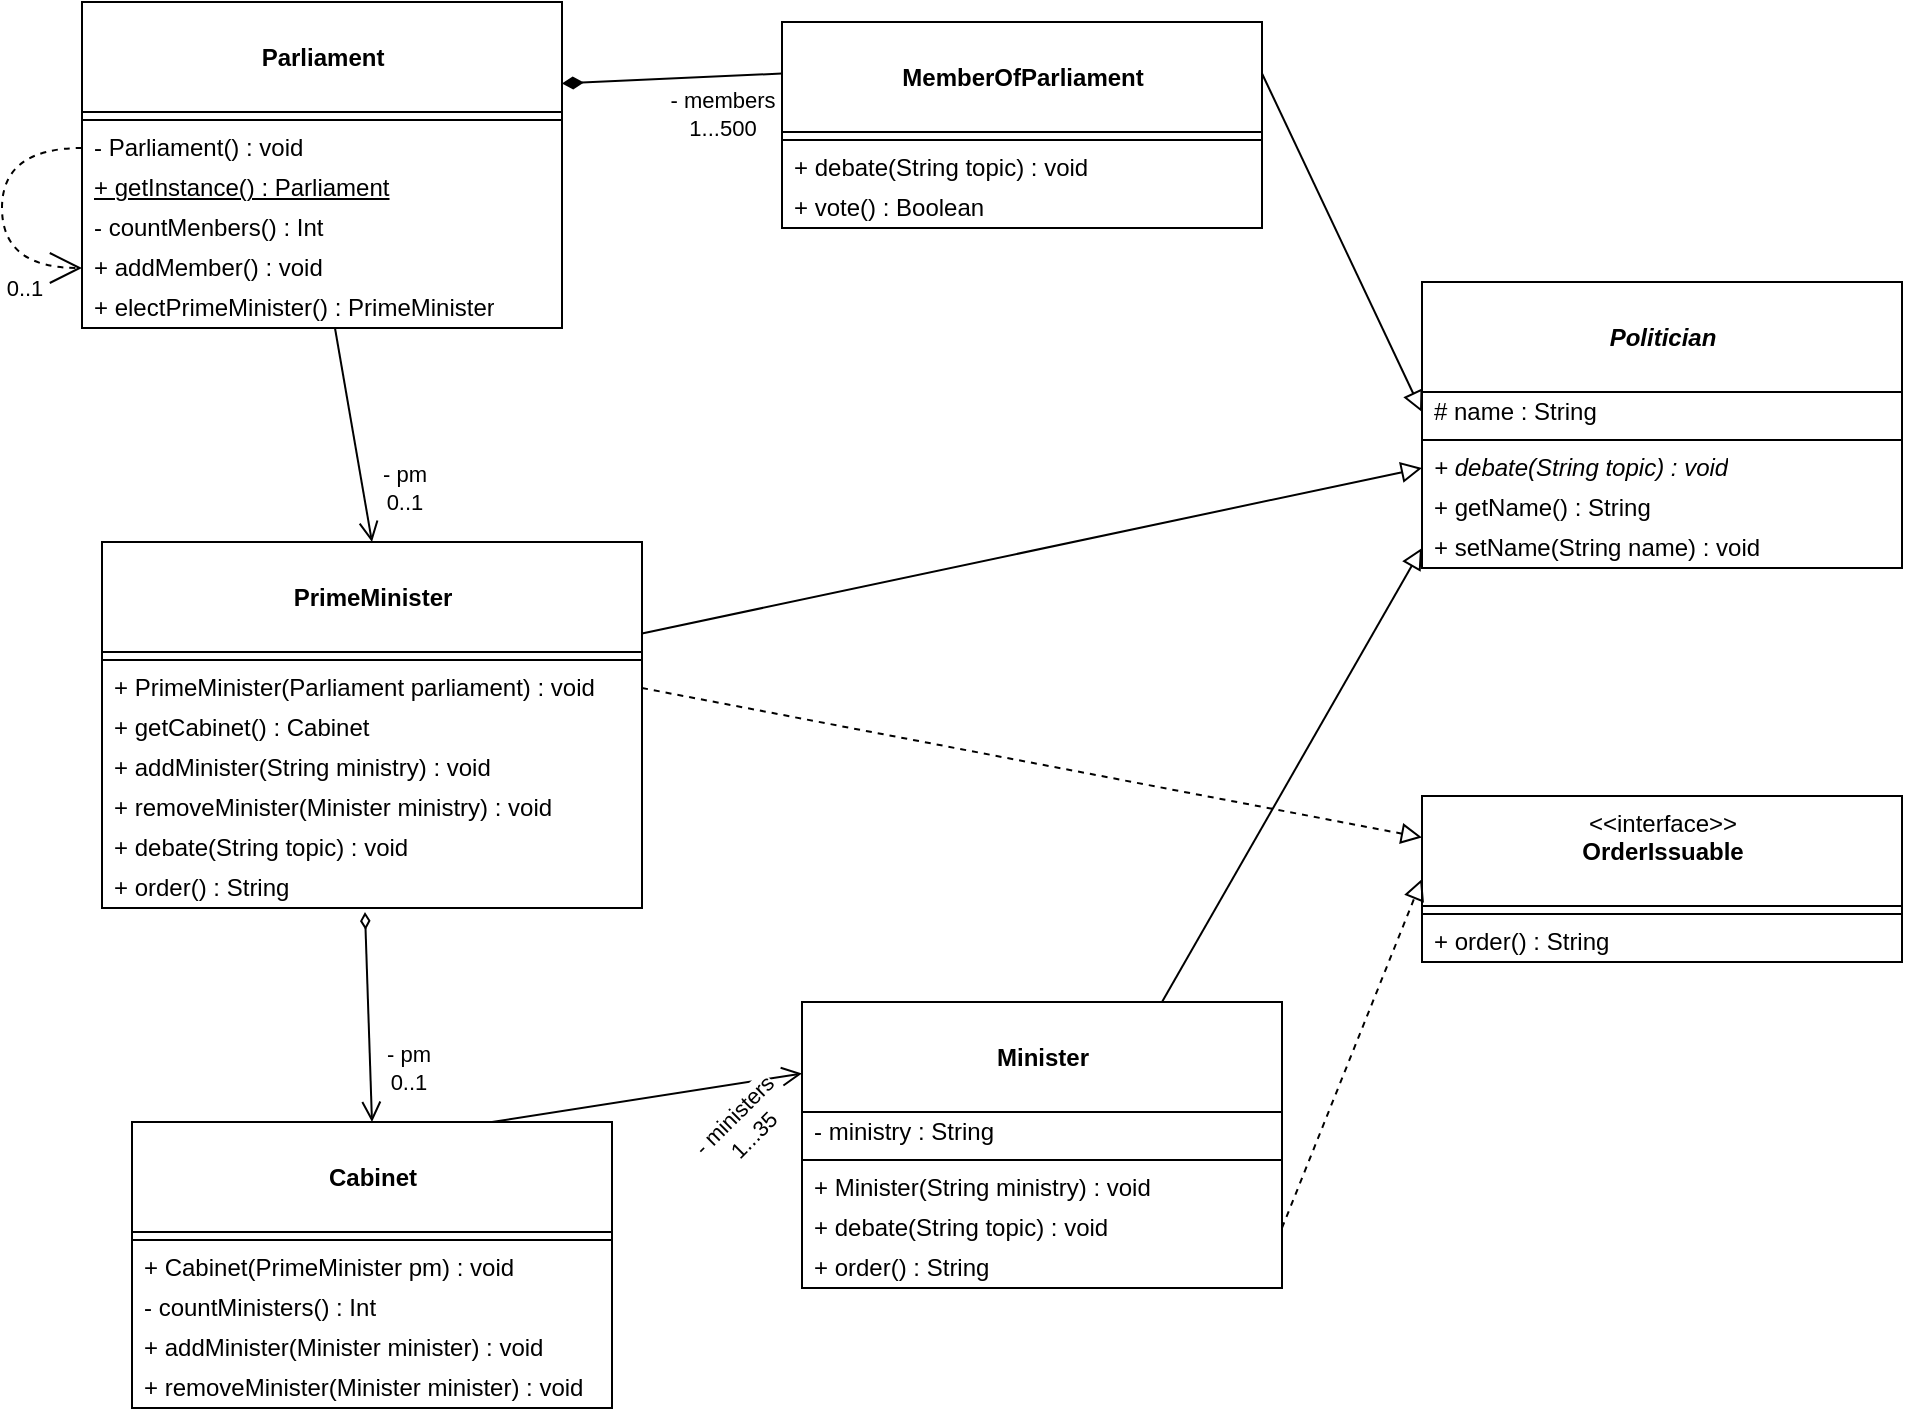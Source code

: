 <mxfile version="15.3.5" type="github">
  <diagram id="bSEzxAJy-D9DUn3MT9_v" name="Page-1">
    <mxGraphModel dx="1221" dy="681" grid="1" gridSize="10" guides="1" tooltips="1" connect="1" arrows="1" fold="1" page="1" pageScale="1" pageWidth="850" pageHeight="1100" math="0" shadow="0">
      <root>
        <mxCell id="0" />
        <mxCell id="1" parent="0" />
        <mxCell id="KFc4B0SlMsZURQO8MXzS-1" value="&lt;br&gt;&lt;b&gt;Parliament&lt;/b&gt;&lt;br&gt;" style="swimlane;fontStyle=0;align=center;verticalAlign=top;childLayout=stackLayout;horizontal=1;startSize=55;horizontalStack=0;resizeParent=1;resizeParentMax=0;resizeLast=0;collapsible=0;marginBottom=0;html=1;hachureGap=4;pointerEvents=0;" vertex="1" parent="1">
          <mxGeometry x="90" y="70" width="240" height="163" as="geometry" />
        </mxCell>
        <mxCell id="KFc4B0SlMsZURQO8MXzS-6" value="" style="line;strokeWidth=1;fillColor=none;align=left;verticalAlign=middle;spacingTop=-1;spacingLeft=3;spacingRight=3;rotatable=0;labelPosition=right;points=[];portConstraint=eastwest;" vertex="1" parent="KFc4B0SlMsZURQO8MXzS-1">
          <mxGeometry y="55" width="240" height="8" as="geometry" />
        </mxCell>
        <mxCell id="KFc4B0SlMsZURQO8MXzS-40" value="- Parliament() : void" style="text;html=1;strokeColor=none;fillColor=none;align=left;verticalAlign=middle;spacingLeft=4;spacingRight=4;overflow=hidden;rotatable=0;points=[[0,0.5],[1,0.5]];portConstraint=eastwest;" vertex="1" parent="KFc4B0SlMsZURQO8MXzS-1">
          <mxGeometry y="63" width="240" height="20" as="geometry" />
        </mxCell>
        <mxCell id="KFc4B0SlMsZURQO8MXzS-8" value="&lt;u&gt;+ getInstance() : Parliament&lt;/u&gt;" style="text;html=1;strokeColor=none;fillColor=none;align=left;verticalAlign=middle;spacingLeft=4;spacingRight=4;overflow=hidden;rotatable=0;points=[[0,0.5],[1,0.5]];portConstraint=eastwest;" vertex="1" parent="KFc4B0SlMsZURQO8MXzS-1">
          <mxGeometry y="83" width="240" height="20" as="geometry" />
        </mxCell>
        <mxCell id="KFc4B0SlMsZURQO8MXzS-39" value="- countMenbers() : Int" style="text;html=1;strokeColor=none;fillColor=none;align=left;verticalAlign=middle;spacingLeft=4;spacingRight=4;overflow=hidden;rotatable=0;points=[[0,0.5],[1,0.5]];portConstraint=eastwest;" vertex="1" parent="KFc4B0SlMsZURQO8MXzS-1">
          <mxGeometry y="103" width="240" height="20" as="geometry" />
        </mxCell>
        <mxCell id="KFc4B0SlMsZURQO8MXzS-41" value="+ addMember() : void" style="text;html=1;strokeColor=none;fillColor=none;align=left;verticalAlign=middle;spacingLeft=4;spacingRight=4;overflow=hidden;rotatable=0;points=[[0,0.5],[1,0.5]];portConstraint=eastwest;" vertex="1" parent="KFc4B0SlMsZURQO8MXzS-1">
          <mxGeometry y="123" width="240" height="20" as="geometry" />
        </mxCell>
        <mxCell id="KFc4B0SlMsZURQO8MXzS-42" value="+ electPrimeMinister() :&amp;nbsp;&lt;span style=&quot;text-align: center&quot;&gt;PrimeMinister&lt;/span&gt;" style="text;html=1;strokeColor=none;fillColor=none;align=left;verticalAlign=middle;spacingLeft=4;spacingRight=4;overflow=hidden;rotatable=0;points=[[0,0.5],[1,0.5]];portConstraint=eastwest;" vertex="1" parent="KFc4B0SlMsZURQO8MXzS-1">
          <mxGeometry y="143" width="240" height="20" as="geometry" />
        </mxCell>
        <mxCell id="KFc4B0SlMsZURQO8MXzS-78" value="" style="endArrow=open;html=1;rounded=0;align=center;verticalAlign=bottom;dashed=1;endFill=0;labelBackgroundColor=none;startSize=14;endSize=14;sourcePerimeterSpacing=8;targetPerimeterSpacing=8;exitX=0;exitY=0.5;exitDx=0;exitDy=0;edgeStyle=orthogonalEdgeStyle;curved=1;entryX=0;entryY=0.5;entryDx=0;entryDy=0;" edge="1" parent="KFc4B0SlMsZURQO8MXzS-1" source="KFc4B0SlMsZURQO8MXzS-40" target="KFc4B0SlMsZURQO8MXzS-41">
          <mxGeometry relative="1" as="geometry">
            <mxPoint x="-160" y="162" as="sourcePoint" />
            <mxPoint x="-20" y="120" as="targetPoint" />
            <Array as="points">
              <mxPoint x="-40" y="73" />
              <mxPoint x="-40" y="133" />
            </Array>
          </mxGeometry>
        </mxCell>
        <mxCell id="KFc4B0SlMsZURQO8MXzS-80" value="0..1" style="edgeLabel;html=1;align=center;verticalAlign=middle;resizable=0;points=[];" vertex="1" connectable="0" parent="KFc4B0SlMsZURQO8MXzS-78">
          <mxGeometry x="0.577" y="9" relative="1" as="geometry">
            <mxPoint y="19" as="offset" />
          </mxGeometry>
        </mxCell>
        <mxCell id="KFc4B0SlMsZURQO8MXzS-17" value="&lt;br&gt;&lt;b&gt;PrimeMinister&lt;/b&gt;" style="swimlane;fontStyle=0;align=center;verticalAlign=top;childLayout=stackLayout;horizontal=1;startSize=55;horizontalStack=0;resizeParent=1;resizeParentMax=0;resizeLast=0;collapsible=0;marginBottom=0;html=1;hachureGap=4;pointerEvents=0;" vertex="1" parent="1">
          <mxGeometry x="100" y="340" width="270" height="183" as="geometry" />
        </mxCell>
        <mxCell id="KFc4B0SlMsZURQO8MXzS-18" value="" style="line;strokeWidth=1;fillColor=none;align=left;verticalAlign=middle;spacingTop=-1;spacingLeft=3;spacingRight=3;rotatable=0;labelPosition=right;points=[];portConstraint=eastwest;" vertex="1" parent="KFc4B0SlMsZURQO8MXzS-17">
          <mxGeometry y="55" width="270" height="8" as="geometry" />
        </mxCell>
        <mxCell id="KFc4B0SlMsZURQO8MXzS-20" value="+ PrimeMinister(Parliament parliament) : void" style="text;html=1;strokeColor=none;fillColor=none;align=left;verticalAlign=middle;spacingLeft=4;spacingRight=4;overflow=hidden;rotatable=0;points=[[0,0.5],[1,0.5]];portConstraint=eastwest;" vertex="1" parent="KFc4B0SlMsZURQO8MXzS-17">
          <mxGeometry y="63" width="270" height="20" as="geometry" />
        </mxCell>
        <mxCell id="KFc4B0SlMsZURQO8MXzS-46" value="+ getCabinet() : Cabinet" style="text;html=1;strokeColor=none;fillColor=none;align=left;verticalAlign=middle;spacingLeft=4;spacingRight=4;overflow=hidden;rotatable=0;points=[[0,0.5],[1,0.5]];portConstraint=eastwest;" vertex="1" parent="KFc4B0SlMsZURQO8MXzS-17">
          <mxGeometry y="83" width="270" height="20" as="geometry" />
        </mxCell>
        <mxCell id="KFc4B0SlMsZURQO8MXzS-47" value="+ addMinister(String ministry) : void" style="text;html=1;strokeColor=none;fillColor=none;align=left;verticalAlign=middle;spacingLeft=4;spacingRight=4;overflow=hidden;rotatable=0;points=[[0,0.5],[1,0.5]];portConstraint=eastwest;" vertex="1" parent="KFc4B0SlMsZURQO8MXzS-17">
          <mxGeometry y="103" width="270" height="20" as="geometry" />
        </mxCell>
        <mxCell id="KFc4B0SlMsZURQO8MXzS-48" value="+ removeMinister(Minister ministry) : void" style="text;html=1;strokeColor=none;fillColor=none;align=left;verticalAlign=middle;spacingLeft=4;spacingRight=4;overflow=hidden;rotatable=0;points=[[0,0.5],[1,0.5]];portConstraint=eastwest;" vertex="1" parent="KFc4B0SlMsZURQO8MXzS-17">
          <mxGeometry y="123" width="270" height="20" as="geometry" />
        </mxCell>
        <mxCell id="KFc4B0SlMsZURQO8MXzS-49" value="+ debate(String topic) : void" style="text;html=1;strokeColor=none;fillColor=none;align=left;verticalAlign=middle;spacingLeft=4;spacingRight=4;overflow=hidden;rotatable=0;points=[[0,0.5],[1,0.5]];portConstraint=eastwest;" vertex="1" parent="KFc4B0SlMsZURQO8MXzS-17">
          <mxGeometry y="143" width="270" height="20" as="geometry" />
        </mxCell>
        <mxCell id="KFc4B0SlMsZURQO8MXzS-50" value="+ order() : String" style="text;html=1;strokeColor=none;fillColor=none;align=left;verticalAlign=middle;spacingLeft=4;spacingRight=4;overflow=hidden;rotatable=0;points=[[0,0.5],[1,0.5]];portConstraint=eastwest;" vertex="1" parent="KFc4B0SlMsZURQO8MXzS-17">
          <mxGeometry y="163" width="270" height="20" as="geometry" />
        </mxCell>
        <mxCell id="KFc4B0SlMsZURQO8MXzS-25" value="&lt;br&gt;&lt;b&gt;MemberOfParliament&lt;/b&gt;" style="swimlane;fontStyle=0;align=center;verticalAlign=top;childLayout=stackLayout;horizontal=1;startSize=55;horizontalStack=0;resizeParent=1;resizeParentMax=0;resizeLast=0;collapsible=0;marginBottom=0;html=1;hachureGap=4;pointerEvents=0;" vertex="1" parent="1">
          <mxGeometry x="440" y="80" width="240" height="103" as="geometry" />
        </mxCell>
        <mxCell id="KFc4B0SlMsZURQO8MXzS-26" value="" style="line;strokeWidth=1;fillColor=none;align=left;verticalAlign=middle;spacingTop=-1;spacingLeft=3;spacingRight=3;rotatable=0;labelPosition=right;points=[];portConstraint=eastwest;" vertex="1" parent="KFc4B0SlMsZURQO8MXzS-25">
          <mxGeometry y="55" width="240" height="8" as="geometry" />
        </mxCell>
        <mxCell id="KFc4B0SlMsZURQO8MXzS-28" value="+ debate(String topic) : void" style="text;html=1;strokeColor=none;fillColor=none;align=left;verticalAlign=middle;spacingLeft=4;spacingRight=4;overflow=hidden;rotatable=0;points=[[0,0.5],[1,0.5]];portConstraint=eastwest;" vertex="1" parent="KFc4B0SlMsZURQO8MXzS-25">
          <mxGeometry y="63" width="240" height="20" as="geometry" />
        </mxCell>
        <mxCell id="KFc4B0SlMsZURQO8MXzS-62" value="+ vote() : Boolean" style="text;html=1;strokeColor=none;fillColor=none;align=left;verticalAlign=middle;spacingLeft=4;spacingRight=4;overflow=hidden;rotatable=0;points=[[0,0.5],[1,0.5]];portConstraint=eastwest;" vertex="1" parent="KFc4B0SlMsZURQO8MXzS-25">
          <mxGeometry y="83" width="240" height="20" as="geometry" />
        </mxCell>
        <mxCell id="KFc4B0SlMsZURQO8MXzS-29" value="&lt;i&gt;&lt;br&gt;&lt;b&gt;Politician&lt;/b&gt;&lt;/i&gt;" style="swimlane;fontStyle=0;align=center;verticalAlign=top;childLayout=stackLayout;horizontal=1;startSize=55;horizontalStack=0;resizeParent=1;resizeParentMax=0;resizeLast=0;collapsible=0;marginBottom=0;html=1;hachureGap=4;pointerEvents=0;" vertex="1" parent="1">
          <mxGeometry x="760" y="210" width="240" height="143" as="geometry" />
        </mxCell>
        <mxCell id="KFc4B0SlMsZURQO8MXzS-32" value="# name : String" style="text;html=1;strokeColor=none;fillColor=none;align=left;verticalAlign=middle;spacingLeft=4;spacingRight=4;overflow=hidden;rotatable=0;points=[[0,0.5],[1,0.5]];portConstraint=eastwest;" vertex="1" parent="KFc4B0SlMsZURQO8MXzS-29">
          <mxGeometry y="55" width="240" height="20" as="geometry" />
        </mxCell>
        <mxCell id="KFc4B0SlMsZURQO8MXzS-30" value="" style="line;strokeWidth=1;fillColor=none;align=left;verticalAlign=middle;spacingTop=-1;spacingLeft=3;spacingRight=3;rotatable=0;labelPosition=right;points=[];portConstraint=eastwest;" vertex="1" parent="KFc4B0SlMsZURQO8MXzS-29">
          <mxGeometry y="75" width="240" height="8" as="geometry" />
        </mxCell>
        <mxCell id="KFc4B0SlMsZURQO8MXzS-35" value="&lt;i&gt;+ debate(String topic) : void&lt;/i&gt;" style="text;html=1;strokeColor=none;fillColor=none;align=left;verticalAlign=middle;spacingLeft=4;spacingRight=4;overflow=hidden;rotatable=0;points=[[0,0.5],[1,0.5]];portConstraint=eastwest;" vertex="1" parent="KFc4B0SlMsZURQO8MXzS-29">
          <mxGeometry y="83" width="240" height="20" as="geometry" />
        </mxCell>
        <mxCell id="KFc4B0SlMsZURQO8MXzS-36" value="+ getName() : String" style="text;html=1;strokeColor=none;fillColor=none;align=left;verticalAlign=middle;spacingLeft=4;spacingRight=4;overflow=hidden;rotatable=0;points=[[0,0.5],[1,0.5]];portConstraint=eastwest;" vertex="1" parent="KFc4B0SlMsZURQO8MXzS-29">
          <mxGeometry y="103" width="240" height="20" as="geometry" />
        </mxCell>
        <mxCell id="KFc4B0SlMsZURQO8MXzS-37" value="+ setName(String name) : void" style="text;html=1;strokeColor=none;fillColor=none;align=left;verticalAlign=middle;spacingLeft=4;spacingRight=4;overflow=hidden;rotatable=0;points=[[0,0.5],[1,0.5]];portConstraint=eastwest;" vertex="1" parent="KFc4B0SlMsZURQO8MXzS-29">
          <mxGeometry y="123" width="240" height="20" as="geometry" />
        </mxCell>
        <mxCell id="KFc4B0SlMsZURQO8MXzS-33" value="" style="endArrow=block;html=1;rounded=0;align=center;verticalAlign=bottom;endFill=0;labelBackgroundColor=none;endSize=8;sourcePerimeterSpacing=8;targetPerimeterSpacing=8;exitX=1;exitY=0.25;exitDx=0;exitDy=0;entryX=0;entryY=0.5;entryDx=0;entryDy=0;" edge="1" parent="1" source="KFc4B0SlMsZURQO8MXzS-25" target="KFc4B0SlMsZURQO8MXzS-32">
          <mxGeometry relative="1" as="geometry">
            <mxPoint x="630" y="283" as="sourcePoint" />
            <mxPoint x="700" y="283" as="targetPoint" />
          </mxGeometry>
        </mxCell>
        <mxCell id="KFc4B0SlMsZURQO8MXzS-34" value="" style="resizable=0;html=1;align=center;verticalAlign=top;labelBackgroundColor=none;" connectable="0" vertex="1" parent="KFc4B0SlMsZURQO8MXzS-33">
          <mxGeometry relative="1" as="geometry" />
        </mxCell>
        <mxCell id="KFc4B0SlMsZURQO8MXzS-38" value="" style="endArrow=open;startArrow=none;endFill=0;startFill=0;endSize=8;html=1;verticalAlign=bottom;labelBackgroundColor=none;strokeWidth=1;sourcePerimeterSpacing=8;targetPerimeterSpacing=8;entryX=0.5;entryY=0;entryDx=0;entryDy=0;exitX=0.527;exitY=1;exitDx=0;exitDy=0;exitPerimeter=0;" edge="1" parent="1" source="KFc4B0SlMsZURQO8MXzS-42" target="KFc4B0SlMsZURQO8MXzS-17">
          <mxGeometry width="160" relative="1" as="geometry">
            <mxPoint x="100" y="260" as="sourcePoint" />
            <mxPoint x="200" y="310" as="targetPoint" />
          </mxGeometry>
        </mxCell>
        <mxCell id="KFc4B0SlMsZURQO8MXzS-45" value="- pm&lt;br&gt;0..1" style="edgeLabel;html=1;align=center;verticalAlign=middle;resizable=0;points=[];" vertex="1" connectable="0" parent="KFc4B0SlMsZURQO8MXzS-38">
          <mxGeometry x="0.704" y="-2" relative="1" as="geometry">
            <mxPoint x="20" y="-12" as="offset" />
          </mxGeometry>
        </mxCell>
        <mxCell id="KFc4B0SlMsZURQO8MXzS-43" value="" style="endArrow=none;startArrow=diamondThin;endFill=0;startFill=1;html=1;verticalAlign=bottom;labelBackgroundColor=none;strokeWidth=1;startSize=8;endSize=8;sourcePerimeterSpacing=8;targetPerimeterSpacing=8;exitX=1;exitY=0.25;exitDx=0;exitDy=0;entryX=0;entryY=0.25;entryDx=0;entryDy=0;" edge="1" parent="1" source="KFc4B0SlMsZURQO8MXzS-1" target="KFc4B0SlMsZURQO8MXzS-25">
          <mxGeometry width="160" relative="1" as="geometry">
            <mxPoint x="370" y="140" as="sourcePoint" />
            <mxPoint x="530" y="140" as="targetPoint" />
          </mxGeometry>
        </mxCell>
        <mxCell id="KFc4B0SlMsZURQO8MXzS-44" value="- members&lt;br&gt;1...500" style="edgeLabel;html=1;align=center;verticalAlign=middle;resizable=0;points=[];" vertex="1" connectable="0" parent="KFc4B0SlMsZURQO8MXzS-43">
          <mxGeometry x="0.739" y="3" relative="1" as="geometry">
            <mxPoint x="-16" y="22" as="offset" />
          </mxGeometry>
        </mxCell>
        <mxCell id="KFc4B0SlMsZURQO8MXzS-51" value="&lt;br&gt;&lt;b&gt;Minister&lt;/b&gt;" style="swimlane;fontStyle=0;align=center;verticalAlign=top;childLayout=stackLayout;horizontal=1;startSize=55;horizontalStack=0;resizeParent=1;resizeParentMax=0;resizeLast=0;collapsible=0;marginBottom=0;html=1;hachureGap=4;pointerEvents=0;" vertex="1" parent="1">
          <mxGeometry x="450" y="570" width="240" height="143" as="geometry" />
        </mxCell>
        <mxCell id="KFc4B0SlMsZURQO8MXzS-70" value="- ministry : String" style="text;html=1;strokeColor=none;fillColor=none;align=left;verticalAlign=middle;spacingLeft=4;spacingRight=4;overflow=hidden;rotatable=0;points=[[0,0.5],[1,0.5]];portConstraint=eastwest;" vertex="1" parent="KFc4B0SlMsZURQO8MXzS-51">
          <mxGeometry y="55" width="240" height="20" as="geometry" />
        </mxCell>
        <mxCell id="KFc4B0SlMsZURQO8MXzS-52" value="" style="line;strokeWidth=1;fillColor=none;align=left;verticalAlign=middle;spacingTop=-1;spacingLeft=3;spacingRight=3;rotatable=0;labelPosition=right;points=[];portConstraint=eastwest;" vertex="1" parent="KFc4B0SlMsZURQO8MXzS-51">
          <mxGeometry y="75" width="240" height="8" as="geometry" />
        </mxCell>
        <mxCell id="KFc4B0SlMsZURQO8MXzS-54" value="+ Minister(String ministry) : void" style="text;html=1;strokeColor=none;fillColor=none;align=left;verticalAlign=middle;spacingLeft=4;spacingRight=4;overflow=hidden;rotatable=0;points=[[0,0.5],[1,0.5]];portConstraint=eastwest;" vertex="1" parent="KFc4B0SlMsZURQO8MXzS-51">
          <mxGeometry y="83" width="240" height="20" as="geometry" />
        </mxCell>
        <mxCell id="KFc4B0SlMsZURQO8MXzS-71" value="+ debate(String topic) : void" style="text;html=1;strokeColor=none;fillColor=none;align=left;verticalAlign=middle;spacingLeft=4;spacingRight=4;overflow=hidden;rotatable=0;points=[[0,0.5],[1,0.5]];portConstraint=eastwest;" vertex="1" parent="KFc4B0SlMsZURQO8MXzS-51">
          <mxGeometry y="103" width="240" height="20" as="geometry" />
        </mxCell>
        <mxCell id="KFc4B0SlMsZURQO8MXzS-72" value="+ order() : String" style="text;html=1;strokeColor=none;fillColor=none;align=left;verticalAlign=middle;spacingLeft=4;spacingRight=4;overflow=hidden;rotatable=0;points=[[0,0.5],[1,0.5]];portConstraint=eastwest;" vertex="1" parent="KFc4B0SlMsZURQO8MXzS-51">
          <mxGeometry y="123" width="240" height="20" as="geometry" />
        </mxCell>
        <mxCell id="KFc4B0SlMsZURQO8MXzS-55" value="&lt;br&gt;&lt;b&gt;Cabinet&lt;/b&gt;" style="swimlane;fontStyle=0;align=center;verticalAlign=top;childLayout=stackLayout;horizontal=1;startSize=55;horizontalStack=0;resizeParent=1;resizeParentMax=0;resizeLast=0;collapsible=0;marginBottom=0;html=1;hachureGap=4;pointerEvents=0;" vertex="1" parent="1">
          <mxGeometry x="115" y="630" width="240" height="143" as="geometry" />
        </mxCell>
        <mxCell id="KFc4B0SlMsZURQO8MXzS-56" value="" style="line;strokeWidth=1;fillColor=none;align=left;verticalAlign=middle;spacingTop=-1;spacingLeft=3;spacingRight=3;rotatable=0;labelPosition=right;points=[];portConstraint=eastwest;" vertex="1" parent="KFc4B0SlMsZURQO8MXzS-55">
          <mxGeometry y="55" width="240" height="8" as="geometry" />
        </mxCell>
        <mxCell id="KFc4B0SlMsZURQO8MXzS-58" value="+ Cabinet(PrimeMinister pm) : void" style="text;html=1;strokeColor=none;fillColor=none;align=left;verticalAlign=middle;spacingLeft=4;spacingRight=4;overflow=hidden;rotatable=0;points=[[0,0.5],[1,0.5]];portConstraint=eastwest;" vertex="1" parent="KFc4B0SlMsZURQO8MXzS-55">
          <mxGeometry y="63" width="240" height="20" as="geometry" />
        </mxCell>
        <mxCell id="KFc4B0SlMsZURQO8MXzS-59" value="- countMinisters() : Int" style="text;html=1;strokeColor=none;fillColor=none;align=left;verticalAlign=middle;spacingLeft=4;spacingRight=4;overflow=hidden;rotatable=0;points=[[0,0.5],[1,0.5]];portConstraint=eastwest;" vertex="1" parent="KFc4B0SlMsZURQO8MXzS-55">
          <mxGeometry y="83" width="240" height="20" as="geometry" />
        </mxCell>
        <mxCell id="KFc4B0SlMsZURQO8MXzS-60" value="+ addMinister(Minister minister) : void" style="text;html=1;strokeColor=none;fillColor=none;align=left;verticalAlign=middle;spacingLeft=4;spacingRight=4;overflow=hidden;rotatable=0;points=[[0,0.5],[1,0.5]];portConstraint=eastwest;" vertex="1" parent="KFc4B0SlMsZURQO8MXzS-55">
          <mxGeometry y="103" width="240" height="20" as="geometry" />
        </mxCell>
        <mxCell id="KFc4B0SlMsZURQO8MXzS-61" value="+ removeMinister(Minister minister) : void" style="text;html=1;strokeColor=none;fillColor=none;align=left;verticalAlign=middle;spacingLeft=4;spacingRight=4;overflow=hidden;rotatable=0;points=[[0,0.5],[1,0.5]];portConstraint=eastwest;" vertex="1" parent="KFc4B0SlMsZURQO8MXzS-55">
          <mxGeometry y="123" width="240" height="20" as="geometry" />
        </mxCell>
        <mxCell id="KFc4B0SlMsZURQO8MXzS-64" value="&amp;lt;&amp;lt;interface&amp;gt;&amp;gt;&lt;br&gt;&lt;b&gt;OrderIssuable&lt;/b&gt;" style="swimlane;fontStyle=0;align=center;verticalAlign=top;childLayout=stackLayout;horizontal=1;startSize=55;horizontalStack=0;resizeParent=1;resizeParentMax=0;resizeLast=0;collapsible=0;marginBottom=0;html=1;hachureGap=4;pointerEvents=0;" vertex="1" parent="1">
          <mxGeometry x="760" y="467" width="240" height="83" as="geometry" />
        </mxCell>
        <mxCell id="KFc4B0SlMsZURQO8MXzS-65" value="" style="line;strokeWidth=1;fillColor=none;align=left;verticalAlign=middle;spacingTop=-1;spacingLeft=3;spacingRight=3;rotatable=0;labelPosition=right;points=[];portConstraint=eastwest;" vertex="1" parent="KFc4B0SlMsZURQO8MXzS-64">
          <mxGeometry y="55" width="240" height="8" as="geometry" />
        </mxCell>
        <mxCell id="KFc4B0SlMsZURQO8MXzS-67" value="+ order() : String" style="text;html=1;strokeColor=none;fillColor=none;align=left;verticalAlign=middle;spacingLeft=4;spacingRight=4;overflow=hidden;rotatable=0;points=[[0,0.5],[1,0.5]];portConstraint=eastwest;" vertex="1" parent="KFc4B0SlMsZURQO8MXzS-64">
          <mxGeometry y="63" width="240" height="20" as="geometry" />
        </mxCell>
        <mxCell id="KFc4B0SlMsZURQO8MXzS-68" value="" style="endArrow=block;html=1;rounded=0;align=center;verticalAlign=bottom;endFill=0;labelBackgroundColor=none;endSize=8;sourcePerimeterSpacing=8;targetPerimeterSpacing=8;exitX=0.75;exitY=0;exitDx=0;exitDy=0;entryX=0;entryY=0.5;entryDx=0;entryDy=0;" edge="1" parent="1" source="KFc4B0SlMsZURQO8MXzS-51" target="KFc4B0SlMsZURQO8MXzS-37">
          <mxGeometry relative="1" as="geometry">
            <mxPoint x="640" y="370" as="sourcePoint" />
            <mxPoint x="710" y="370" as="targetPoint" />
          </mxGeometry>
        </mxCell>
        <mxCell id="KFc4B0SlMsZURQO8MXzS-69" value="" style="resizable=0;html=1;align=center;verticalAlign=top;labelBackgroundColor=none;" connectable="0" vertex="1" parent="KFc4B0SlMsZURQO8MXzS-68">
          <mxGeometry relative="1" as="geometry" />
        </mxCell>
        <mxCell id="KFc4B0SlMsZURQO8MXzS-73" value="" style="endArrow=block;startArrow=none;endFill=0;startFill=0;endSize=8;html=1;verticalAlign=bottom;dashed=1;labelBackgroundColor=none;sourcePerimeterSpacing=8;targetPerimeterSpacing=8;exitX=1;exitY=0.5;exitDx=0;exitDy=0;entryX=0;entryY=0.5;entryDx=0;entryDy=0;" edge="1" parent="1" source="KFc4B0SlMsZURQO8MXzS-71" target="KFc4B0SlMsZURQO8MXzS-64">
          <mxGeometry width="160" relative="1" as="geometry">
            <mxPoint x="670" y="520" as="sourcePoint" />
            <mxPoint x="830" y="520" as="targetPoint" />
          </mxGeometry>
        </mxCell>
        <mxCell id="KFc4B0SlMsZURQO8MXzS-74" value="" style="endArrow=block;html=1;rounded=0;align=center;verticalAlign=bottom;endFill=0;labelBackgroundColor=none;endSize=8;sourcePerimeterSpacing=8;targetPerimeterSpacing=8;exitX=1;exitY=0.25;exitDx=0;exitDy=0;entryX=0;entryY=0.5;entryDx=0;entryDy=0;" edge="1" parent="1" source="KFc4B0SlMsZURQO8MXzS-17" target="KFc4B0SlMsZURQO8MXzS-35">
          <mxGeometry relative="1" as="geometry">
            <mxPoint x="430" y="329.75" as="sourcePoint" />
            <mxPoint x="490" y="500" as="targetPoint" />
          </mxGeometry>
        </mxCell>
        <mxCell id="KFc4B0SlMsZURQO8MXzS-75" value="" style="resizable=0;html=1;align=center;verticalAlign=top;labelBackgroundColor=none;" connectable="0" vertex="1" parent="KFc4B0SlMsZURQO8MXzS-74">
          <mxGeometry relative="1" as="geometry" />
        </mxCell>
        <mxCell id="KFc4B0SlMsZURQO8MXzS-76" value="" style="endArrow=open;startArrow=diamondThin;endFill=0;startFill=0;endSize=8;html=1;verticalAlign=bottom;labelBackgroundColor=none;strokeWidth=1;sourcePerimeterSpacing=8;targetPerimeterSpacing=8;entryX=0.5;entryY=0;entryDx=0;entryDy=0;exitX=0.487;exitY=1.1;exitDx=0;exitDy=0;exitPerimeter=0;" edge="1" parent="1" source="KFc4B0SlMsZURQO8MXzS-50" target="KFc4B0SlMsZURQO8MXzS-55">
          <mxGeometry width="160" relative="1" as="geometry">
            <mxPoint x="190" y="606" as="sourcePoint" />
            <mxPoint x="208.52" y="713" as="targetPoint" />
          </mxGeometry>
        </mxCell>
        <mxCell id="KFc4B0SlMsZURQO8MXzS-77" value="- pm&lt;br&gt;0..1" style="edgeLabel;html=1;align=center;verticalAlign=middle;resizable=0;points=[];" vertex="1" connectable="0" parent="KFc4B0SlMsZURQO8MXzS-76">
          <mxGeometry x="0.704" y="-2" relative="1" as="geometry">
            <mxPoint x="20" y="-12" as="offset" />
          </mxGeometry>
        </mxCell>
        <mxCell id="KFc4B0SlMsZURQO8MXzS-81" value="" style="endArrow=block;startArrow=none;endFill=0;startFill=0;endSize=8;html=1;verticalAlign=bottom;dashed=1;labelBackgroundColor=none;sourcePerimeterSpacing=8;targetPerimeterSpacing=8;exitX=1;exitY=0.5;exitDx=0;exitDy=0;entryX=0;entryY=0.25;entryDx=0;entryDy=0;" edge="1" parent="1" source="KFc4B0SlMsZURQO8MXzS-20" target="KFc4B0SlMsZURQO8MXzS-64">
          <mxGeometry width="160" relative="1" as="geometry">
            <mxPoint x="710" y="573" as="sourcePoint" />
            <mxPoint x="750" y="431.5" as="targetPoint" />
          </mxGeometry>
        </mxCell>
        <mxCell id="KFc4B0SlMsZURQO8MXzS-82" value="" style="endArrow=open;startArrow=none;endFill=0;startFill=0;endSize=8;html=1;verticalAlign=bottom;labelBackgroundColor=none;strokeWidth=1;sourcePerimeterSpacing=8;targetPerimeterSpacing=8;entryX=0;entryY=0.25;entryDx=0;entryDy=0;exitX=0.75;exitY=0;exitDx=0;exitDy=0;" edge="1" parent="1" source="KFc4B0SlMsZURQO8MXzS-55" target="KFc4B0SlMsZURQO8MXzS-51">
          <mxGeometry width="160" relative="1" as="geometry">
            <mxPoint x="430" y="670" as="sourcePoint" />
            <mxPoint x="473.51" y="705" as="targetPoint" />
          </mxGeometry>
        </mxCell>
        <mxCell id="KFc4B0SlMsZURQO8MXzS-83" value="- ministers&lt;br&gt;1...35" style="edgeLabel;html=1;align=center;verticalAlign=middle;resizable=0;points=[];rotation=-45;" vertex="1" connectable="0" parent="KFc4B0SlMsZURQO8MXzS-82">
          <mxGeometry x="0.704" y="-2" relative="1" as="geometry">
            <mxPoint x="-7" y="21" as="offset" />
          </mxGeometry>
        </mxCell>
      </root>
    </mxGraphModel>
  </diagram>
</mxfile>
